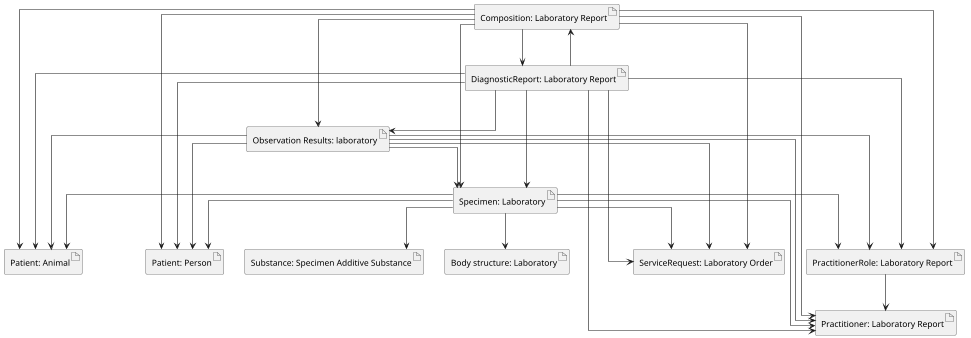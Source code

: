 @startuml

skinparam linetype ortho
scale 0.6

artifact "Composition: Laboratory Report" as composition
artifact "DiagnosticReport: Laboratory Report" as diagnosticReport
artifact "Observation Results: laboratory" as result
artifact "Patient: Animal" as animalPatient
artifact "Patient: Person" as humanPatient
artifact "Practitioner: Laboratory Report" as Practitioner
artifact "PractitionerRole: Laboratory Report" as PractitionerRole
artifact "ServiceRequest: Laboratory Order" as ServiceRequest
artifact "Specimen: Laboratory" as Specimen
artifact "Substance: Specimen Additive Substance" as Substance
artifact "Body structure: Laboratory" as bodyStructure


url of composition is  [[StructureDefinition-Composition-uv-lab.html]]
url of diagnosticReport is  [[StructureDefinition-DiagnosticReport-uv-lab.html]]
url of result [[StructureDefinition-Observation-resultslab-uv-lab.html]]
url of humanPatient [[StructureDefinition-Patient-uv-lab.html]]
url of animalPatient [[StructureDefinition-Patient-animal-uv-lab.html]]
url of Practitioner [[StructureDefinition-Practitioner-uv-lab.html]]
url of PractitionerRole [[StructureDefinition-PractitionerRole-uv-lab.html]]
url of ServiceRequest [[StructureDefinition-ServiceRequest-uv-lab.html]]
url of Specimen [[StructureDefinition-Specimen-uv-lab.html]]
url of Substance [[StructureDefinition-Substance-additive-uv-lab.html]]
url of bodyStructure [[StructureDefinition-BodyStructure-uv-lab.html]]


diagnosticReport --> composition
diagnosticReport --> result
diagnosticReport --> animalPatient
diagnosticReport --> humanPatient
diagnosticReport --> Practitioner
diagnosticReport --> PractitionerRole
diagnosticReport --> ServiceRequest
diagnosticReport --> Specimen

composition --> result
composition --> diagnosticReport
composition --> animalPatient
composition --> humanPatient
composition --> Practitioner
composition --> PractitionerRole
composition --> ServiceRequest
composition --> Specimen

result --> animalPatient
result --> humanPatient
result --> Practitioner
result --> PractitionerRole
result --> ServiceRequest
result --> Specimen

Specimen --> animalPatient
Specimen --> humanPatient
Specimen --> Practitioner
Specimen --> PractitionerRole
Specimen --> ServiceRequest
Specimen --> Substance
Specimen --> bodyStructure

PractitionerRole --> Practitioner

@enduml